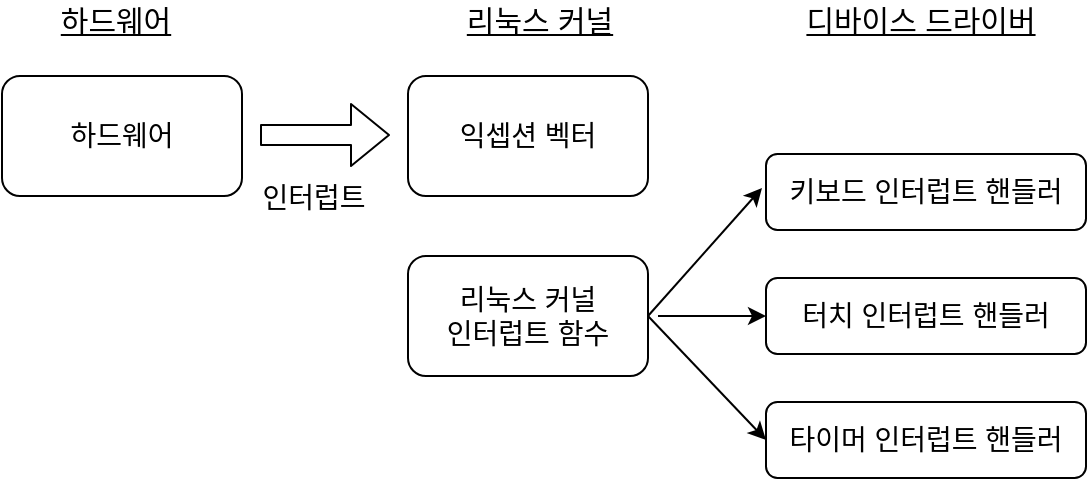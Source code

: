<mxfile version="14.1.2" type="device"><diagram id="R8MGazit9_hVYK3b8knc" name="Page-1"><mxGraphModel dx="536" dy="537" grid="0" gridSize="10" guides="1" tooltips="1" connect="1" arrows="1" fold="1" page="1" pageScale="1" pageWidth="827" pageHeight="1169" math="0" shadow="0"><root><mxCell id="0"/><mxCell id="1" parent="0"/><mxCell id="vg3DJ-YA15cJrwL-8SvR-1" value="&lt;font style=&quot;font-size: 14px&quot;&gt;하드웨어&lt;/font&gt;" style="rounded=1;whiteSpace=wrap;html=1;" vertex="1" parent="1"><mxGeometry x="113" y="161" width="120" height="60" as="geometry"/></mxCell><mxCell id="vg3DJ-YA15cJrwL-8SvR-2" value="&lt;font style=&quot;font-size: 14px&quot;&gt;익셉션 벡터&lt;/font&gt;" style="rounded=1;whiteSpace=wrap;html=1;" vertex="1" parent="1"><mxGeometry x="316" y="161" width="120" height="60" as="geometry"/></mxCell><mxCell id="vg3DJ-YA15cJrwL-8SvR-3" value="&lt;font style=&quot;font-size: 14px&quot;&gt;리눅스 커널&lt;br&gt;인터럽트 함수&lt;/font&gt;" style="rounded=1;whiteSpace=wrap;html=1;" vertex="1" parent="1"><mxGeometry x="316" y="251" width="120" height="60" as="geometry"/></mxCell><mxCell id="vg3DJ-YA15cJrwL-8SvR-6" value="&lt;font style=&quot;font-size: 14px&quot;&gt;키보드 인터럽트 핸들러&lt;/font&gt;" style="rounded=1;whiteSpace=wrap;html=1;" vertex="1" parent="1"><mxGeometry x="495" y="200" width="160" height="38" as="geometry"/></mxCell><mxCell id="vg3DJ-YA15cJrwL-8SvR-8" value="&lt;font style=&quot;font-size: 15px&quot;&gt;&lt;u&gt;하드웨어&lt;/u&gt;&lt;/font&gt;" style="text;html=1;strokeColor=none;fillColor=none;align=center;verticalAlign=middle;whiteSpace=wrap;rounded=0;" vertex="1" parent="1"><mxGeometry x="129" y="123" width="82" height="20" as="geometry"/></mxCell><mxCell id="vg3DJ-YA15cJrwL-8SvR-9" value="&lt;font style=&quot;font-size: 15px&quot;&gt;&lt;u&gt;리눅스 커널&lt;/u&gt;&lt;/font&gt;" style="text;html=1;strokeColor=none;fillColor=none;align=center;verticalAlign=middle;whiteSpace=wrap;rounded=0;" vertex="1" parent="1"><mxGeometry x="341" y="123" width="82" height="20" as="geometry"/></mxCell><mxCell id="vg3DJ-YA15cJrwL-8SvR-10" value="&lt;font style=&quot;font-size: 15px&quot;&gt;&lt;u&gt;디바이스 드라이버&lt;/u&gt;&lt;/font&gt;" style="text;html=1;strokeColor=none;fillColor=none;align=center;verticalAlign=middle;whiteSpace=wrap;rounded=0;" vertex="1" parent="1"><mxGeometry x="506.5" y="123" width="131" height="20" as="geometry"/></mxCell><mxCell id="vg3DJ-YA15cJrwL-8SvR-11" value="&lt;font style=&quot;font-size: 14px&quot;&gt;타이머 인터럽트 핸들러&lt;/font&gt;" style="rounded=1;whiteSpace=wrap;html=1;" vertex="1" parent="1"><mxGeometry x="495" y="324" width="160" height="38" as="geometry"/></mxCell><mxCell id="vg3DJ-YA15cJrwL-8SvR-12" value="&lt;font style=&quot;font-size: 14px&quot;&gt;터치 인터럽트 핸들러&lt;/font&gt;" style="rounded=1;whiteSpace=wrap;html=1;" vertex="1" parent="1"><mxGeometry x="495" y="262" width="160" height="38" as="geometry"/></mxCell><mxCell id="vg3DJ-YA15cJrwL-8SvR-13" value="" style="shape=flexArrow;endArrow=classic;html=1;" edge="1" parent="1"><mxGeometry width="50" height="50" relative="1" as="geometry"><mxPoint x="242" y="190.5" as="sourcePoint"/><mxPoint x="307" y="190.5" as="targetPoint"/></mxGeometry></mxCell><mxCell id="vg3DJ-YA15cJrwL-8SvR-14" value="&lt;font size=&quot;1&quot;&gt;&lt;span style=&quot;font-size: 14px&quot;&gt;인터럽트&lt;/span&gt;&lt;/font&gt;" style="text;html=1;strokeColor=none;fillColor=none;align=center;verticalAlign=middle;whiteSpace=wrap;rounded=0;" vertex="1" parent="1"><mxGeometry x="228" y="212" width="82" height="20" as="geometry"/></mxCell><mxCell id="vg3DJ-YA15cJrwL-8SvR-15" value="" style="endArrow=classic;html=1;" edge="1" parent="1"><mxGeometry width="50" height="50" relative="1" as="geometry"><mxPoint x="436" y="281" as="sourcePoint"/><mxPoint x="493" y="217" as="targetPoint"/></mxGeometry></mxCell><mxCell id="vg3DJ-YA15cJrwL-8SvR-16" value="" style="endArrow=classic;html=1;entryX=0;entryY=0.5;entryDx=0;entryDy=0;exitX=1;exitY=0.5;exitDx=0;exitDy=0;" edge="1" parent="1" source="vg3DJ-YA15cJrwL-8SvR-3" target="vg3DJ-YA15cJrwL-8SvR-11"><mxGeometry width="50" height="50" relative="1" as="geometry"><mxPoint x="446" y="291" as="sourcePoint"/><mxPoint x="470" y="350" as="targetPoint"/></mxGeometry></mxCell><mxCell id="vg3DJ-YA15cJrwL-8SvR-17" value="" style="endArrow=classic;html=1;entryX=0;entryY=0.5;entryDx=0;entryDy=0;" edge="1" parent="1" target="vg3DJ-YA15cJrwL-8SvR-12"><mxGeometry width="50" height="50" relative="1" as="geometry"><mxPoint x="441" y="281" as="sourcePoint"/><mxPoint x="502" y="353" as="targetPoint"/></mxGeometry></mxCell></root></mxGraphModel></diagram></mxfile>